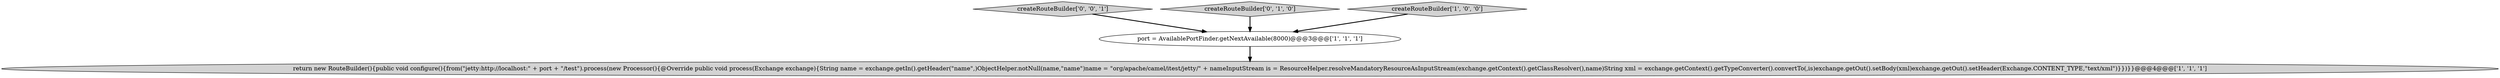digraph {
2 [style = filled, label = "return new RouteBuilder(){public void configure(){from(\"jetty:http://localhost:\" + port + \"/test\").process(new Processor(){@Override public void process(Exchange exchange){String name = exchange.getIn().getHeader(\"name\",)ObjectHelper.notNull(name,\"name\")name = \"org/apache/camel/itest/jetty/\" + nameInputStream is = ResourceHelper.resolveMandatoryResourceAsInputStream(exchange.getContext().getClassResolver(),name)String xml = exchange.getContext().getTypeConverter().convertTo(,is)exchange.getOut().setBody(xml)exchange.getOut().setHeader(Exchange.CONTENT_TYPE,\"text/xml\")}})}}@@@4@@@['1', '1', '1']", fillcolor = lightgray, shape = ellipse image = "AAA0AAABBB1BBB"];
1 [style = filled, label = "port = AvailablePortFinder.getNextAvailable(8000)@@@3@@@['1', '1', '1']", fillcolor = white, shape = ellipse image = "AAA0AAABBB1BBB"];
4 [style = filled, label = "createRouteBuilder['0', '0', '1']", fillcolor = lightgray, shape = diamond image = "AAA0AAABBB3BBB"];
3 [style = filled, label = "createRouteBuilder['0', '1', '0']", fillcolor = lightgray, shape = diamond image = "AAA0AAABBB2BBB"];
0 [style = filled, label = "createRouteBuilder['1', '0', '0']", fillcolor = lightgray, shape = diamond image = "AAA0AAABBB1BBB"];
4->1 [style = bold, label=""];
3->1 [style = bold, label=""];
1->2 [style = bold, label=""];
0->1 [style = bold, label=""];
}
